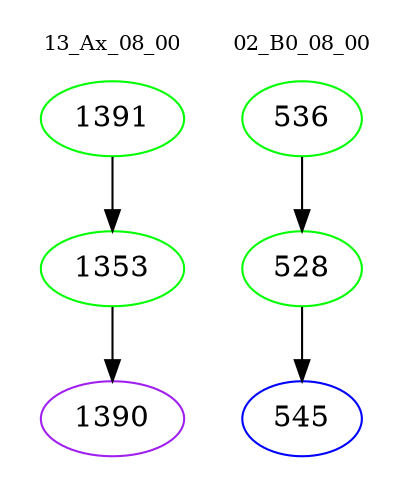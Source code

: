 digraph{
subgraph cluster_0 {
color = white
label = "13_Ax_08_00";
fontsize=10;
T0_1391 [label="1391", color="green"]
T0_1391 -> T0_1353 [color="black"]
T0_1353 [label="1353", color="green"]
T0_1353 -> T0_1390 [color="black"]
T0_1390 [label="1390", color="purple"]
}
subgraph cluster_1 {
color = white
label = "02_B0_08_00";
fontsize=10;
T1_536 [label="536", color="green"]
T1_536 -> T1_528 [color="black"]
T1_528 [label="528", color="green"]
T1_528 -> T1_545 [color="black"]
T1_545 [label="545", color="blue"]
}
}
